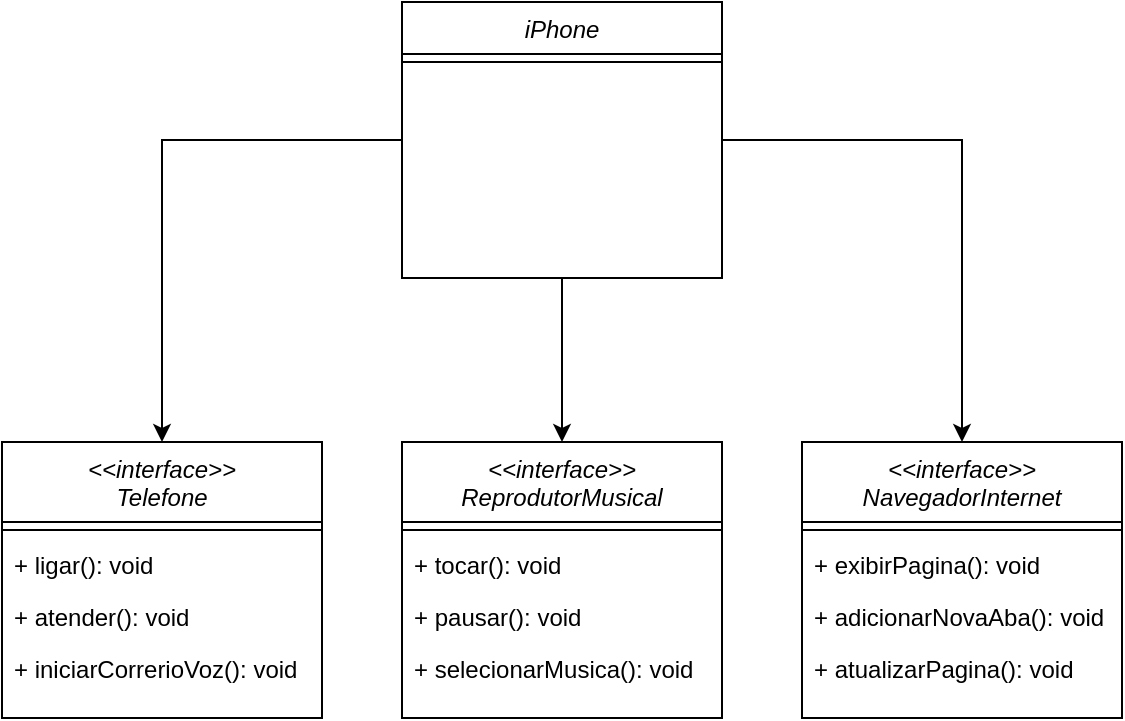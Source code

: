 <mxfile version="21.8.2" type="github">
  <diagram id="C5RBs43oDa-KdzZeNtuy" name="Page-1">
    <mxGraphModel dx="673" dy="383" grid="1" gridSize="10" guides="1" tooltips="1" connect="1" arrows="1" fold="1" page="1" pageScale="1" pageWidth="827" pageHeight="1169" math="0" shadow="0">
      <root>
        <mxCell id="WIyWlLk6GJQsqaUBKTNV-0" />
        <mxCell id="WIyWlLk6GJQsqaUBKTNV-1" parent="WIyWlLk6GJQsqaUBKTNV-0" />
        <mxCell id="6JH7664Cw6QQ-vz1jgrO-20" value="" style="edgeStyle=orthogonalEdgeStyle;rounded=0;orthogonalLoop=1;jettySize=auto;html=1;" edge="1" parent="WIyWlLk6GJQsqaUBKTNV-1" source="6JH7664Cw6QQ-vz1jgrO-8" target="6JH7664Cw6QQ-vz1jgrO-18">
          <mxGeometry relative="1" as="geometry" />
        </mxCell>
        <mxCell id="6JH7664Cw6QQ-vz1jgrO-23" value="" style="edgeStyle=orthogonalEdgeStyle;rounded=0;orthogonalLoop=1;jettySize=auto;html=1;" edge="1" parent="WIyWlLk6GJQsqaUBKTNV-1" source="6JH7664Cw6QQ-vz1jgrO-8" target="6JH7664Cw6QQ-vz1jgrO-21">
          <mxGeometry relative="1" as="geometry" />
        </mxCell>
        <mxCell id="6JH7664Cw6QQ-vz1jgrO-32" value="" style="edgeStyle=orthogonalEdgeStyle;rounded=0;orthogonalLoop=1;jettySize=auto;html=1;" edge="1" parent="WIyWlLk6GJQsqaUBKTNV-1" source="6JH7664Cw6QQ-vz1jgrO-8" target="6JH7664Cw6QQ-vz1jgrO-30">
          <mxGeometry relative="1" as="geometry" />
        </mxCell>
        <mxCell id="6JH7664Cw6QQ-vz1jgrO-8" value="iPhone" style="swimlane;fontStyle=2;align=center;verticalAlign=top;childLayout=stackLayout;horizontal=1;startSize=26;horizontalStack=0;resizeParent=1;resizeLast=0;collapsible=1;marginBottom=0;rounded=0;shadow=0;strokeWidth=1;" vertex="1" parent="WIyWlLk6GJQsqaUBKTNV-1">
          <mxGeometry x="460" y="120" width="160" height="138" as="geometry">
            <mxRectangle x="220" y="120" width="160" height="26" as="alternateBounds" />
          </mxGeometry>
        </mxCell>
        <mxCell id="6JH7664Cw6QQ-vz1jgrO-12" value="" style="line;html=1;strokeWidth=1;align=left;verticalAlign=middle;spacingTop=-1;spacingLeft=3;spacingRight=3;rotatable=0;labelPosition=right;points=[];portConstraint=eastwest;" vertex="1" parent="6JH7664Cw6QQ-vz1jgrO-8">
          <mxGeometry y="26" width="160" height="8" as="geometry" />
        </mxCell>
        <mxCell id="6JH7664Cw6QQ-vz1jgrO-18" value="&lt;&lt;interface&gt;&gt;&#xa;ReprodutorMusical" style="swimlane;fontStyle=2;align=center;verticalAlign=top;childLayout=stackLayout;horizontal=1;startSize=40;horizontalStack=0;resizeParent=1;resizeLast=0;collapsible=1;marginBottom=0;rounded=0;shadow=0;strokeWidth=1;" vertex="1" parent="WIyWlLk6GJQsqaUBKTNV-1">
          <mxGeometry x="460" y="340" width="160" height="138" as="geometry">
            <mxRectangle x="220" y="120" width="160" height="26" as="alternateBounds" />
          </mxGeometry>
        </mxCell>
        <mxCell id="6JH7664Cw6QQ-vz1jgrO-19" value="" style="line;html=1;strokeWidth=1;align=left;verticalAlign=middle;spacingTop=-1;spacingLeft=3;spacingRight=3;rotatable=0;labelPosition=right;points=[];portConstraint=eastwest;" vertex="1" parent="6JH7664Cw6QQ-vz1jgrO-18">
          <mxGeometry y="40" width="160" height="8" as="geometry" />
        </mxCell>
        <mxCell id="6JH7664Cw6QQ-vz1jgrO-27" value="+ tocar(): void" style="text;align=left;verticalAlign=top;spacingLeft=4;spacingRight=4;overflow=hidden;rotatable=0;points=[[0,0.5],[1,0.5]];portConstraint=eastwest;" vertex="1" parent="6JH7664Cw6QQ-vz1jgrO-18">
          <mxGeometry y="48" width="160" height="26" as="geometry" />
        </mxCell>
        <mxCell id="6JH7664Cw6QQ-vz1jgrO-28" value="+ pausar(): void" style="text;align=left;verticalAlign=top;spacingLeft=4;spacingRight=4;overflow=hidden;rotatable=0;points=[[0,0.5],[1,0.5]];portConstraint=eastwest;" vertex="1" parent="6JH7664Cw6QQ-vz1jgrO-18">
          <mxGeometry y="74" width="160" height="26" as="geometry" />
        </mxCell>
        <mxCell id="6JH7664Cw6QQ-vz1jgrO-29" value="+ selecionarMusica(): void" style="text;align=left;verticalAlign=top;spacingLeft=4;spacingRight=4;overflow=hidden;rotatable=0;points=[[0,0.5],[1,0.5]];portConstraint=eastwest;" vertex="1" parent="6JH7664Cw6QQ-vz1jgrO-18">
          <mxGeometry y="100" width="160" height="26" as="geometry" />
        </mxCell>
        <mxCell id="6JH7664Cw6QQ-vz1jgrO-21" value="&lt;&lt;interface&gt;&gt;&#xa;NavegadorInternet" style="swimlane;fontStyle=2;align=center;verticalAlign=top;childLayout=stackLayout;horizontal=1;startSize=40;horizontalStack=0;resizeParent=1;resizeLast=0;collapsible=1;marginBottom=0;rounded=0;shadow=0;strokeWidth=1;" vertex="1" parent="WIyWlLk6GJQsqaUBKTNV-1">
          <mxGeometry x="660" y="340" width="160" height="138" as="geometry">
            <mxRectangle x="220" y="120" width="160" height="26" as="alternateBounds" />
          </mxGeometry>
        </mxCell>
        <mxCell id="6JH7664Cw6QQ-vz1jgrO-22" value="" style="line;html=1;strokeWidth=1;align=left;verticalAlign=middle;spacingTop=-1;spacingLeft=3;spacingRight=3;rotatable=0;labelPosition=right;points=[];portConstraint=eastwest;" vertex="1" parent="6JH7664Cw6QQ-vz1jgrO-21">
          <mxGeometry y="40" width="160" height="8" as="geometry" />
        </mxCell>
        <mxCell id="6JH7664Cw6QQ-vz1jgrO-24" value="+ exibirPagina(): void" style="text;align=left;verticalAlign=top;spacingLeft=4;spacingRight=4;overflow=hidden;rotatable=0;points=[[0,0.5],[1,0.5]];portConstraint=eastwest;" vertex="1" parent="6JH7664Cw6QQ-vz1jgrO-21">
          <mxGeometry y="48" width="160" height="26" as="geometry" />
        </mxCell>
        <mxCell id="6JH7664Cw6QQ-vz1jgrO-25" value="+ adicionarNovaAba(): void" style="text;align=left;verticalAlign=top;spacingLeft=4;spacingRight=4;overflow=hidden;rotatable=0;points=[[0,0.5],[1,0.5]];portConstraint=eastwest;" vertex="1" parent="6JH7664Cw6QQ-vz1jgrO-21">
          <mxGeometry y="74" width="160" height="26" as="geometry" />
        </mxCell>
        <mxCell id="6JH7664Cw6QQ-vz1jgrO-26" value="+ atualizarPagina(): void" style="text;align=left;verticalAlign=top;spacingLeft=4;spacingRight=4;overflow=hidden;rotatable=0;points=[[0,0.5],[1,0.5]];portConstraint=eastwest;" vertex="1" parent="6JH7664Cw6QQ-vz1jgrO-21">
          <mxGeometry y="100" width="160" height="26" as="geometry" />
        </mxCell>
        <mxCell id="6JH7664Cw6QQ-vz1jgrO-30" value="&lt;&lt;interface&gt;&gt;&#xa;Telefone" style="swimlane;fontStyle=2;align=center;verticalAlign=top;childLayout=stackLayout;horizontal=1;startSize=40;horizontalStack=0;resizeParent=1;resizeLast=0;collapsible=1;marginBottom=0;rounded=0;shadow=0;strokeWidth=1;" vertex="1" parent="WIyWlLk6GJQsqaUBKTNV-1">
          <mxGeometry x="260" y="340" width="160" height="138" as="geometry">
            <mxRectangle x="220" y="120" width="160" height="26" as="alternateBounds" />
          </mxGeometry>
        </mxCell>
        <mxCell id="6JH7664Cw6QQ-vz1jgrO-31" value="" style="line;html=1;strokeWidth=1;align=left;verticalAlign=middle;spacingTop=-1;spacingLeft=3;spacingRight=3;rotatable=0;labelPosition=right;points=[];portConstraint=eastwest;" vertex="1" parent="6JH7664Cw6QQ-vz1jgrO-30">
          <mxGeometry y="40" width="160" height="8" as="geometry" />
        </mxCell>
        <mxCell id="6JH7664Cw6QQ-vz1jgrO-33" value="+ ligar(): void" style="text;align=left;verticalAlign=top;spacingLeft=4;spacingRight=4;overflow=hidden;rotatable=0;points=[[0,0.5],[1,0.5]];portConstraint=eastwest;" vertex="1" parent="6JH7664Cw6QQ-vz1jgrO-30">
          <mxGeometry y="48" width="160" height="26" as="geometry" />
        </mxCell>
        <mxCell id="6JH7664Cw6QQ-vz1jgrO-35" value="+ atender(): void" style="text;align=left;verticalAlign=top;spacingLeft=4;spacingRight=4;overflow=hidden;rotatable=0;points=[[0,0.5],[1,0.5]];portConstraint=eastwest;" vertex="1" parent="6JH7664Cw6QQ-vz1jgrO-30">
          <mxGeometry y="74" width="160" height="26" as="geometry" />
        </mxCell>
        <mxCell id="6JH7664Cw6QQ-vz1jgrO-34" value="+ iniciarCorrerioVoz(): void" style="text;align=left;verticalAlign=top;spacingLeft=4;spacingRight=4;overflow=hidden;rotatable=0;points=[[0,0.5],[1,0.5]];portConstraint=eastwest;" vertex="1" parent="6JH7664Cw6QQ-vz1jgrO-30">
          <mxGeometry y="100" width="160" height="26" as="geometry" />
        </mxCell>
      </root>
    </mxGraphModel>
  </diagram>
</mxfile>
